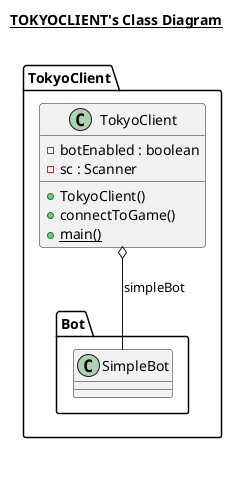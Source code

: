 @startuml

title __TOKYOCLIENT's Class Diagram__\n

  namespace TokyoClient {
    class TokyoClient.TokyoClient {
        - botEnabled : boolean
        - sc : Scanner
        + TokyoClient()
        + connectToGame()
        {static} + main()
    }
  }
  

  TokyoClient.TokyoClient o-- TokyoClient.Bot.SimpleBot : simpleBot


right footer


endfooter

@enduml
